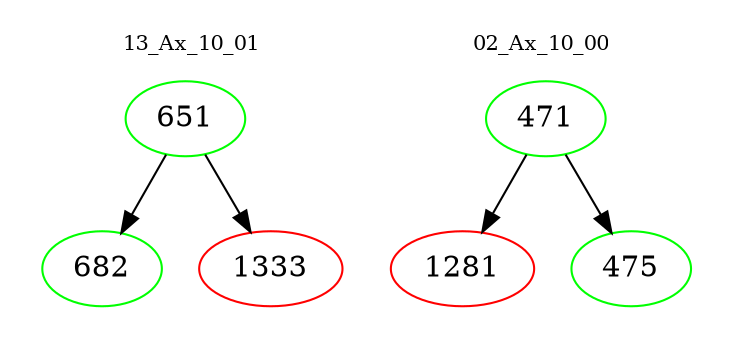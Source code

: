 digraph{
subgraph cluster_0 {
color = white
label = "13_Ax_10_01";
fontsize=10;
T0_651 [label="651", color="green"]
T0_651 -> T0_682 [color="black"]
T0_682 [label="682", color="green"]
T0_651 -> T0_1333 [color="black"]
T0_1333 [label="1333", color="red"]
}
subgraph cluster_1 {
color = white
label = "02_Ax_10_00";
fontsize=10;
T1_471 [label="471", color="green"]
T1_471 -> T1_1281 [color="black"]
T1_1281 [label="1281", color="red"]
T1_471 -> T1_475 [color="black"]
T1_475 [label="475", color="green"]
}
}
